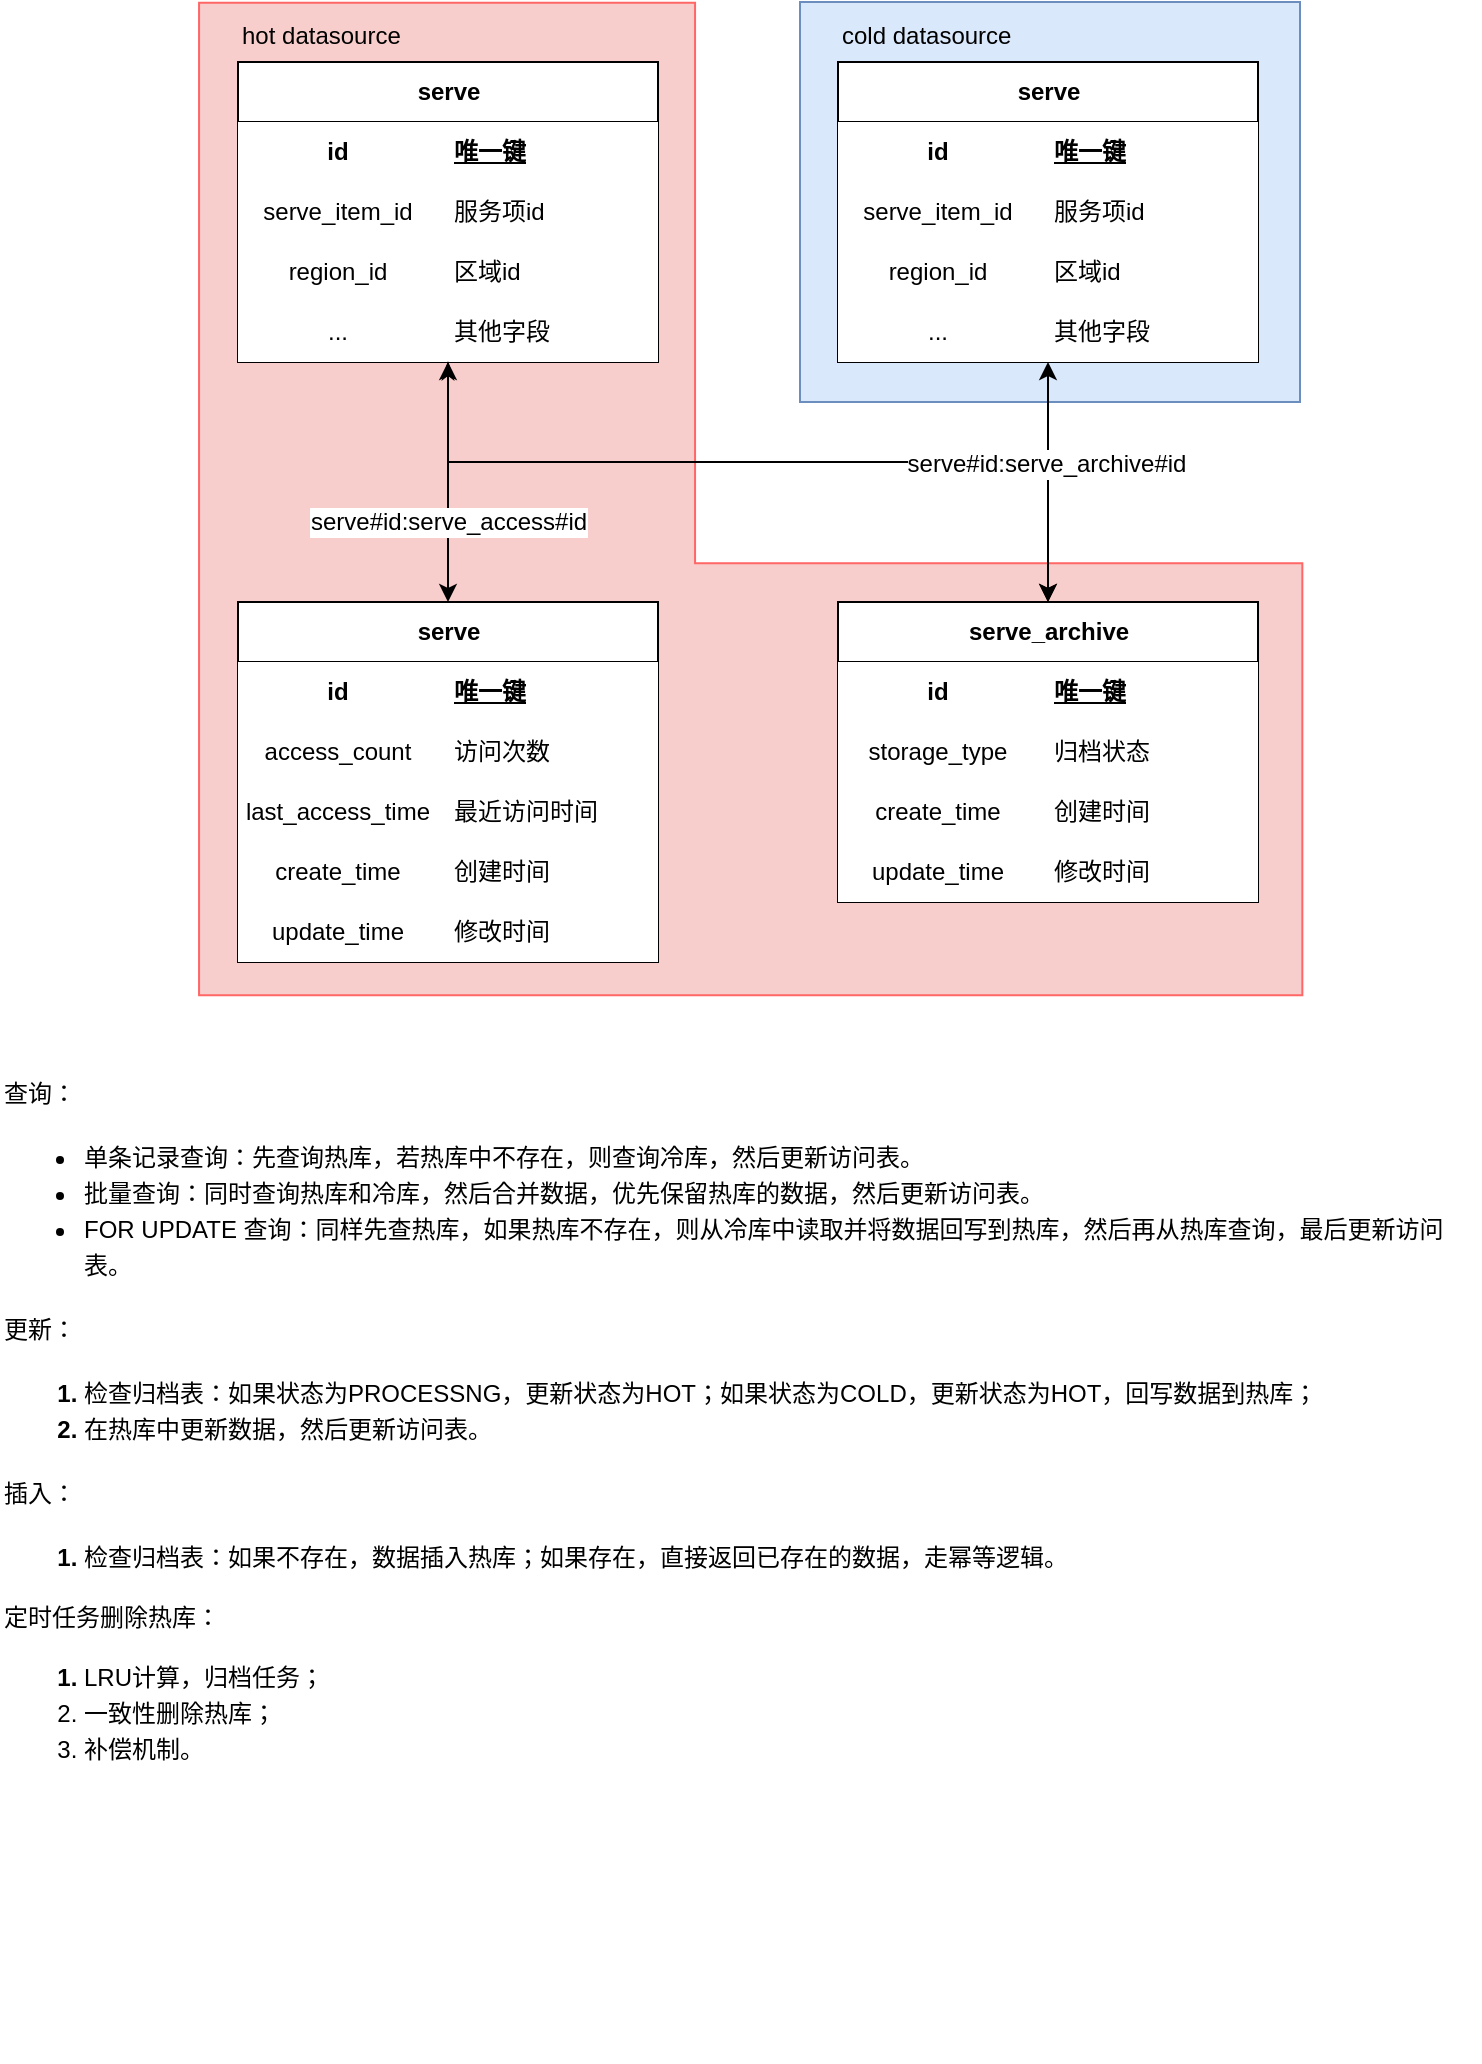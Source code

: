 <mxfile version="24.7.14">
  <diagram name="第 1 页" id="PuO4ZEIwW2zENcfACuKd">
    <mxGraphModel dx="1191" dy="618" grid="1" gridSize="10" guides="1" tooltips="1" connect="1" arrows="1" fold="1" page="1" pageScale="1" pageWidth="827" pageHeight="1169" background="none" math="0" shadow="0">
      <root>
        <mxCell id="0" />
        <mxCell id="1" parent="0" />
        <mxCell id="AhtTrzqivT7z7XCoUkm9-125" value="" style="rounded=0;whiteSpace=wrap;html=1;fillColor=#dae8fc;strokeColor=#6c8ebf;" vertex="1" parent="1">
          <mxGeometry x="440" y="30" width="250" height="200" as="geometry" />
        </mxCell>
        <mxCell id="AhtTrzqivT7z7XCoUkm9-122" value="" style="shape=corner;whiteSpace=wrap;html=1;dx=216;dy=248;rotation=-90;fillColor=#f8cecc;strokeColor=#FF6666;" vertex="1" parent="1">
          <mxGeometry x="167.25" y="2.64" width="496.21" height="551.64" as="geometry" />
        </mxCell>
        <mxCell id="AhtTrzqivT7z7XCoUkm9-84" value="" style="edgeStyle=none;curved=1;rounded=0;orthogonalLoop=1;jettySize=auto;html=1;fontSize=12;startSize=6;endSize=6;flowAnimation=0;startArrow=classic;startFill=1;endArrow=classic;endFill=1;" edge="1" parent="1" source="AhtTrzqivT7z7XCoUkm9-14" target="AhtTrzqivT7z7XCoUkm9-71">
          <mxGeometry relative="1" as="geometry" />
        </mxCell>
        <mxCell id="AhtTrzqivT7z7XCoUkm9-103" value="serve#id:serve_access#id" style="edgeLabel;html=1;align=center;verticalAlign=middle;resizable=0;points=[];fontSize=12;" vertex="1" connectable="0" parent="AhtTrzqivT7z7XCoUkm9-84">
          <mxGeometry x="-0.006" y="3" relative="1" as="geometry">
            <mxPoint x="-3" y="20" as="offset" />
          </mxGeometry>
        </mxCell>
        <mxCell id="AhtTrzqivT7z7XCoUkm9-14" value="serve" style="shape=table;startSize=30;container=1;collapsible=1;childLayout=tableLayout;fixedRows=1;rowLines=0;fontStyle=1;align=center;resizeLast=1;html=1;" vertex="1" parent="1">
          <mxGeometry x="159" y="60" width="210" height="150" as="geometry" />
        </mxCell>
        <mxCell id="AhtTrzqivT7z7XCoUkm9-15" value="" style="shape=tableRow;horizontal=0;startSize=0;swimlaneHead=0;swimlaneBody=0;fillColor=none;collapsible=0;dropTarget=0;points=[[0,0.5],[1,0.5]];portConstraint=eastwest;top=0;left=0;right=0;bottom=1;" vertex="1" parent="AhtTrzqivT7z7XCoUkm9-14">
          <mxGeometry y="30" width="210" height="30" as="geometry" />
        </mxCell>
        <mxCell id="AhtTrzqivT7z7XCoUkm9-16" value="id" style="shape=partialRectangle;connectable=0;fillColor=default;top=0;left=0;bottom=0;right=0;fontStyle=1;overflow=hidden;whiteSpace=wrap;html=1;" vertex="1" parent="AhtTrzqivT7z7XCoUkm9-15">
          <mxGeometry width="100" height="30" as="geometry">
            <mxRectangle width="100" height="30" as="alternateBounds" />
          </mxGeometry>
        </mxCell>
        <mxCell id="AhtTrzqivT7z7XCoUkm9-17" value="唯一键" style="shape=partialRectangle;connectable=0;fillColor=default;top=0;left=0;bottom=0;right=0;align=left;spacingLeft=6;fontStyle=5;overflow=hidden;whiteSpace=wrap;html=1;" vertex="1" parent="AhtTrzqivT7z7XCoUkm9-15">
          <mxGeometry x="100" width="110" height="30" as="geometry">
            <mxRectangle width="110" height="30" as="alternateBounds" />
          </mxGeometry>
        </mxCell>
        <mxCell id="AhtTrzqivT7z7XCoUkm9-18" value="" style="shape=tableRow;horizontal=0;startSize=0;swimlaneHead=0;swimlaneBody=0;fillColor=none;collapsible=0;dropTarget=0;points=[[0,0.5],[1,0.5]];portConstraint=eastwest;top=0;left=0;right=0;bottom=0;" vertex="1" parent="AhtTrzqivT7z7XCoUkm9-14">
          <mxGeometry y="60" width="210" height="30" as="geometry" />
        </mxCell>
        <mxCell id="AhtTrzqivT7z7XCoUkm9-19" value="serve_item_id" style="shape=partialRectangle;connectable=0;fillColor=default;top=0;left=0;bottom=0;right=0;editable=1;overflow=hidden;whiteSpace=wrap;html=1;" vertex="1" parent="AhtTrzqivT7z7XCoUkm9-18">
          <mxGeometry width="100" height="30" as="geometry">
            <mxRectangle width="100" height="30" as="alternateBounds" />
          </mxGeometry>
        </mxCell>
        <mxCell id="AhtTrzqivT7z7XCoUkm9-20" value="服务项id" style="shape=partialRectangle;connectable=0;fillColor=default;top=0;left=0;bottom=0;right=0;align=left;spacingLeft=6;overflow=hidden;whiteSpace=wrap;html=1;" vertex="1" parent="AhtTrzqivT7z7XCoUkm9-18">
          <mxGeometry x="100" width="110" height="30" as="geometry">
            <mxRectangle width="110" height="30" as="alternateBounds" />
          </mxGeometry>
        </mxCell>
        <mxCell id="AhtTrzqivT7z7XCoUkm9-21" value="" style="shape=tableRow;horizontal=0;startSize=0;swimlaneHead=0;swimlaneBody=0;fillColor=none;collapsible=0;dropTarget=0;points=[[0,0.5],[1,0.5]];portConstraint=eastwest;top=0;left=0;right=0;bottom=0;" vertex="1" parent="AhtTrzqivT7z7XCoUkm9-14">
          <mxGeometry y="90" width="210" height="30" as="geometry" />
        </mxCell>
        <mxCell id="AhtTrzqivT7z7XCoUkm9-22" value="region_id" style="shape=partialRectangle;connectable=0;fillColor=default;top=0;left=0;bottom=0;right=0;editable=1;overflow=hidden;whiteSpace=wrap;html=1;" vertex="1" parent="AhtTrzqivT7z7XCoUkm9-21">
          <mxGeometry width="100" height="30" as="geometry">
            <mxRectangle width="100" height="30" as="alternateBounds" />
          </mxGeometry>
        </mxCell>
        <mxCell id="AhtTrzqivT7z7XCoUkm9-23" value="区域id" style="shape=partialRectangle;connectable=0;fillColor=default;top=0;left=0;bottom=0;right=0;align=left;spacingLeft=6;overflow=hidden;whiteSpace=wrap;html=1;" vertex="1" parent="AhtTrzqivT7z7XCoUkm9-21">
          <mxGeometry x="100" width="110" height="30" as="geometry">
            <mxRectangle width="110" height="30" as="alternateBounds" />
          </mxGeometry>
        </mxCell>
        <mxCell id="AhtTrzqivT7z7XCoUkm9-24" value="" style="shape=tableRow;horizontal=0;startSize=0;swimlaneHead=0;swimlaneBody=0;fillColor=none;collapsible=0;dropTarget=0;points=[[0,0.5],[1,0.5]];portConstraint=eastwest;top=0;left=0;right=0;bottom=0;" vertex="1" parent="AhtTrzqivT7z7XCoUkm9-14">
          <mxGeometry y="120" width="210" height="30" as="geometry" />
        </mxCell>
        <mxCell id="AhtTrzqivT7z7XCoUkm9-25" value="..." style="shape=partialRectangle;connectable=0;fillColor=default;top=0;left=0;bottom=0;right=0;editable=1;overflow=hidden;whiteSpace=wrap;html=1;" vertex="1" parent="AhtTrzqivT7z7XCoUkm9-24">
          <mxGeometry width="100" height="30" as="geometry">
            <mxRectangle width="100" height="30" as="alternateBounds" />
          </mxGeometry>
        </mxCell>
        <mxCell id="AhtTrzqivT7z7XCoUkm9-26" value="其他字段" style="shape=partialRectangle;connectable=0;fillColor=default;top=0;left=0;bottom=0;right=0;align=left;spacingLeft=6;overflow=hidden;whiteSpace=wrap;html=1;" vertex="1" parent="AhtTrzqivT7z7XCoUkm9-24">
          <mxGeometry x="100" width="110" height="30" as="geometry">
            <mxRectangle width="110" height="30" as="alternateBounds" />
          </mxGeometry>
        </mxCell>
        <mxCell id="AhtTrzqivT7z7XCoUkm9-56" value="serve_archive" style="shape=table;startSize=30;container=1;collapsible=1;childLayout=tableLayout;fixedRows=1;rowLines=0;fontStyle=1;align=center;resizeLast=1;html=1;fillColor=default;fillStyle=auto;" vertex="1" parent="1">
          <mxGeometry x="459" y="330" width="210" height="150" as="geometry">
            <mxRectangle x="459" y="330" width="120" height="30" as="alternateBounds" />
          </mxGeometry>
        </mxCell>
        <mxCell id="AhtTrzqivT7z7XCoUkm9-57" value="" style="shape=tableRow;horizontal=0;startSize=0;swimlaneHead=0;swimlaneBody=0;fillColor=none;collapsible=0;dropTarget=0;points=[[0,0.5],[1,0.5]];portConstraint=eastwest;top=0;left=0;right=0;bottom=1;" vertex="1" parent="AhtTrzqivT7z7XCoUkm9-56">
          <mxGeometry y="30" width="210" height="30" as="geometry" />
        </mxCell>
        <mxCell id="AhtTrzqivT7z7XCoUkm9-58" value="id" style="shape=partialRectangle;connectable=0;fillColor=default;top=0;left=0;bottom=0;right=0;fontStyle=1;overflow=hidden;whiteSpace=wrap;html=1;" vertex="1" parent="AhtTrzqivT7z7XCoUkm9-57">
          <mxGeometry width="100" height="30" as="geometry">
            <mxRectangle width="100" height="30" as="alternateBounds" />
          </mxGeometry>
        </mxCell>
        <mxCell id="AhtTrzqivT7z7XCoUkm9-59" value="唯一键" style="shape=partialRectangle;connectable=0;fillColor=default;top=0;left=0;bottom=0;right=0;align=left;spacingLeft=6;fontStyle=5;overflow=hidden;whiteSpace=wrap;html=1;" vertex="1" parent="AhtTrzqivT7z7XCoUkm9-57">
          <mxGeometry x="100" width="110" height="30" as="geometry">
            <mxRectangle width="110" height="30" as="alternateBounds" />
          </mxGeometry>
        </mxCell>
        <mxCell id="AhtTrzqivT7z7XCoUkm9-60" value="" style="shape=tableRow;horizontal=0;startSize=0;swimlaneHead=0;swimlaneBody=0;fillColor=none;collapsible=0;dropTarget=0;points=[[0,0.5],[1,0.5]];portConstraint=eastwest;top=0;left=0;right=0;bottom=0;" vertex="1" parent="AhtTrzqivT7z7XCoUkm9-56">
          <mxGeometry y="60" width="210" height="30" as="geometry" />
        </mxCell>
        <mxCell id="AhtTrzqivT7z7XCoUkm9-61" value="storage_type" style="shape=partialRectangle;connectable=0;fillColor=default;top=0;left=0;bottom=0;right=0;editable=1;overflow=hidden;whiteSpace=wrap;html=1;" vertex="1" parent="AhtTrzqivT7z7XCoUkm9-60">
          <mxGeometry width="100" height="30" as="geometry">
            <mxRectangle width="100" height="30" as="alternateBounds" />
          </mxGeometry>
        </mxCell>
        <mxCell id="AhtTrzqivT7z7XCoUkm9-62" value="归档状态" style="shape=partialRectangle;connectable=0;fillColor=default;top=0;left=0;bottom=0;right=0;align=left;spacingLeft=6;overflow=hidden;whiteSpace=wrap;html=1;" vertex="1" parent="AhtTrzqivT7z7XCoUkm9-60">
          <mxGeometry x="100" width="110" height="30" as="geometry">
            <mxRectangle width="110" height="30" as="alternateBounds" />
          </mxGeometry>
        </mxCell>
        <mxCell id="AhtTrzqivT7z7XCoUkm9-63" value="" style="shape=tableRow;horizontal=0;startSize=0;swimlaneHead=0;swimlaneBody=0;fillColor=none;collapsible=0;dropTarget=0;points=[[0,0.5],[1,0.5]];portConstraint=eastwest;top=0;left=0;right=0;bottom=0;" vertex="1" parent="AhtTrzqivT7z7XCoUkm9-56">
          <mxGeometry y="90" width="210" height="30" as="geometry" />
        </mxCell>
        <mxCell id="AhtTrzqivT7z7XCoUkm9-64" value="create_time" style="shape=partialRectangle;connectable=0;fillColor=default;top=0;left=0;bottom=0;right=0;editable=1;overflow=hidden;whiteSpace=wrap;html=1;" vertex="1" parent="AhtTrzqivT7z7XCoUkm9-63">
          <mxGeometry width="100" height="30" as="geometry">
            <mxRectangle width="100" height="30" as="alternateBounds" />
          </mxGeometry>
        </mxCell>
        <mxCell id="AhtTrzqivT7z7XCoUkm9-65" value="创建时间" style="shape=partialRectangle;connectable=0;fillColor=default;top=0;left=0;bottom=0;right=0;align=left;spacingLeft=6;overflow=hidden;whiteSpace=wrap;html=1;" vertex="1" parent="AhtTrzqivT7z7XCoUkm9-63">
          <mxGeometry x="100" width="110" height="30" as="geometry">
            <mxRectangle width="110" height="30" as="alternateBounds" />
          </mxGeometry>
        </mxCell>
        <mxCell id="AhtTrzqivT7z7XCoUkm9-66" value="" style="shape=tableRow;horizontal=0;startSize=0;swimlaneHead=0;swimlaneBody=0;fillColor=none;collapsible=0;dropTarget=0;points=[[0,0.5],[1,0.5]];portConstraint=eastwest;top=0;left=0;right=0;bottom=0;" vertex="1" parent="AhtTrzqivT7z7XCoUkm9-56">
          <mxGeometry y="120" width="210" height="30" as="geometry" />
        </mxCell>
        <mxCell id="AhtTrzqivT7z7XCoUkm9-67" value="update_time" style="shape=partialRectangle;connectable=0;fillColor=default;top=0;left=0;bottom=0;right=0;editable=1;overflow=hidden;whiteSpace=wrap;html=1;" vertex="1" parent="AhtTrzqivT7z7XCoUkm9-66">
          <mxGeometry width="100" height="30" as="geometry">
            <mxRectangle width="100" height="30" as="alternateBounds" />
          </mxGeometry>
        </mxCell>
        <mxCell id="AhtTrzqivT7z7XCoUkm9-68" value="修改时间" style="shape=partialRectangle;connectable=0;fillColor=default;top=0;left=0;bottom=0;right=0;align=left;spacingLeft=6;overflow=hidden;whiteSpace=wrap;html=1;" vertex="1" parent="AhtTrzqivT7z7XCoUkm9-66">
          <mxGeometry x="100" width="110" height="30" as="geometry">
            <mxRectangle width="110" height="30" as="alternateBounds" />
          </mxGeometry>
        </mxCell>
        <mxCell id="AhtTrzqivT7z7XCoUkm9-71" value="serve" style="shape=table;startSize=30;container=1;collapsible=1;childLayout=tableLayout;fixedRows=1;rowLines=0;fontStyle=1;align=center;resizeLast=1;html=1;" vertex="1" parent="1">
          <mxGeometry x="159" y="330" width="210" height="180" as="geometry" />
        </mxCell>
        <mxCell id="AhtTrzqivT7z7XCoUkm9-72" value="" style="shape=tableRow;horizontal=0;startSize=0;swimlaneHead=0;swimlaneBody=0;fillColor=none;collapsible=0;dropTarget=0;points=[[0,0.5],[1,0.5]];portConstraint=eastwest;top=0;left=0;right=0;bottom=1;" vertex="1" parent="AhtTrzqivT7z7XCoUkm9-71">
          <mxGeometry y="30" width="210" height="30" as="geometry" />
        </mxCell>
        <mxCell id="AhtTrzqivT7z7XCoUkm9-73" value="id" style="shape=partialRectangle;connectable=0;fillColor=default;top=0;left=0;bottom=0;right=0;fontStyle=1;overflow=hidden;whiteSpace=wrap;html=1;" vertex="1" parent="AhtTrzqivT7z7XCoUkm9-72">
          <mxGeometry width="100" height="30" as="geometry">
            <mxRectangle width="100" height="30" as="alternateBounds" />
          </mxGeometry>
        </mxCell>
        <mxCell id="AhtTrzqivT7z7XCoUkm9-74" value="唯一键" style="shape=partialRectangle;connectable=0;fillColor=default;top=0;left=0;bottom=0;right=0;align=left;spacingLeft=6;fontStyle=5;overflow=hidden;whiteSpace=wrap;html=1;" vertex="1" parent="AhtTrzqivT7z7XCoUkm9-72">
          <mxGeometry x="100" width="110" height="30" as="geometry">
            <mxRectangle width="110" height="30" as="alternateBounds" />
          </mxGeometry>
        </mxCell>
        <mxCell id="AhtTrzqivT7z7XCoUkm9-75" value="" style="shape=tableRow;horizontal=0;startSize=0;swimlaneHead=0;swimlaneBody=0;fillColor=none;collapsible=0;dropTarget=0;points=[[0,0.5],[1,0.5]];portConstraint=eastwest;top=0;left=0;right=0;bottom=0;" vertex="1" parent="AhtTrzqivT7z7XCoUkm9-71">
          <mxGeometry y="60" width="210" height="30" as="geometry" />
        </mxCell>
        <mxCell id="AhtTrzqivT7z7XCoUkm9-76" value="access_count" style="shape=partialRectangle;connectable=0;fillColor=default;top=0;left=0;bottom=0;right=0;editable=1;overflow=hidden;whiteSpace=wrap;html=1;" vertex="1" parent="AhtTrzqivT7z7XCoUkm9-75">
          <mxGeometry width="100" height="30" as="geometry">
            <mxRectangle width="100" height="30" as="alternateBounds" />
          </mxGeometry>
        </mxCell>
        <mxCell id="AhtTrzqivT7z7XCoUkm9-77" value="访问次数" style="shape=partialRectangle;connectable=0;fillColor=default;top=0;left=0;bottom=0;right=0;align=left;spacingLeft=6;overflow=hidden;whiteSpace=wrap;html=1;" vertex="1" parent="AhtTrzqivT7z7XCoUkm9-75">
          <mxGeometry x="100" width="110" height="30" as="geometry">
            <mxRectangle width="110" height="30" as="alternateBounds" />
          </mxGeometry>
        </mxCell>
        <mxCell id="AhtTrzqivT7z7XCoUkm9-78" value="" style="shape=tableRow;horizontal=0;startSize=0;swimlaneHead=0;swimlaneBody=0;fillColor=none;collapsible=0;dropTarget=0;points=[[0,0.5],[1,0.5]];portConstraint=eastwest;top=0;left=0;right=0;bottom=0;" vertex="1" parent="AhtTrzqivT7z7XCoUkm9-71">
          <mxGeometry y="90" width="210" height="30" as="geometry" />
        </mxCell>
        <mxCell id="AhtTrzqivT7z7XCoUkm9-79" value="last_access_time" style="shape=partialRectangle;connectable=0;fillColor=default;top=0;left=0;bottom=0;right=0;editable=1;overflow=hidden;whiteSpace=wrap;html=1;" vertex="1" parent="AhtTrzqivT7z7XCoUkm9-78">
          <mxGeometry width="100" height="30" as="geometry">
            <mxRectangle width="100" height="30" as="alternateBounds" />
          </mxGeometry>
        </mxCell>
        <mxCell id="AhtTrzqivT7z7XCoUkm9-80" value="最近访问时间" style="shape=partialRectangle;connectable=0;fillColor=default;top=0;left=0;bottom=0;right=0;align=left;spacingLeft=6;overflow=hidden;whiteSpace=wrap;html=1;" vertex="1" parent="AhtTrzqivT7z7XCoUkm9-78">
          <mxGeometry x="100" width="110" height="30" as="geometry">
            <mxRectangle width="110" height="30" as="alternateBounds" />
          </mxGeometry>
        </mxCell>
        <mxCell id="AhtTrzqivT7z7XCoUkm9-81" value="" style="shape=tableRow;horizontal=0;startSize=0;swimlaneHead=0;swimlaneBody=0;fillColor=none;collapsible=0;dropTarget=0;points=[[0,0.5],[1,0.5]];portConstraint=eastwest;top=0;left=0;right=0;bottom=0;" vertex="1" parent="AhtTrzqivT7z7XCoUkm9-71">
          <mxGeometry y="120" width="210" height="30" as="geometry" />
        </mxCell>
        <mxCell id="AhtTrzqivT7z7XCoUkm9-82" value="create_time" style="shape=partialRectangle;connectable=0;fillColor=default;top=0;left=0;bottom=0;right=0;editable=1;overflow=hidden;whiteSpace=wrap;html=1;" vertex="1" parent="AhtTrzqivT7z7XCoUkm9-81">
          <mxGeometry width="100" height="30" as="geometry">
            <mxRectangle width="100" height="30" as="alternateBounds" />
          </mxGeometry>
        </mxCell>
        <mxCell id="AhtTrzqivT7z7XCoUkm9-83" value="创建时间" style="shape=partialRectangle;connectable=0;fillColor=default;top=0;left=0;bottom=0;right=0;align=left;spacingLeft=6;overflow=hidden;whiteSpace=wrap;html=1;" vertex="1" parent="AhtTrzqivT7z7XCoUkm9-81">
          <mxGeometry x="100" width="110" height="30" as="geometry">
            <mxRectangle width="110" height="30" as="alternateBounds" />
          </mxGeometry>
        </mxCell>
        <mxCell id="AhtTrzqivT7z7XCoUkm9-100" value="" style="shape=tableRow;horizontal=0;startSize=0;swimlaneHead=0;swimlaneBody=0;fillColor=none;collapsible=0;dropTarget=0;points=[[0,0.5],[1,0.5]];portConstraint=eastwest;top=0;left=0;right=0;bottom=0;" vertex="1" parent="AhtTrzqivT7z7XCoUkm9-71">
          <mxGeometry y="150" width="210" height="30" as="geometry" />
        </mxCell>
        <mxCell id="AhtTrzqivT7z7XCoUkm9-101" value="update_time" style="shape=partialRectangle;connectable=0;fillColor=default;top=0;left=0;bottom=0;right=0;editable=1;overflow=hidden;whiteSpace=wrap;html=1;" vertex="1" parent="AhtTrzqivT7z7XCoUkm9-100">
          <mxGeometry width="100" height="30" as="geometry">
            <mxRectangle width="100" height="30" as="alternateBounds" />
          </mxGeometry>
        </mxCell>
        <mxCell id="AhtTrzqivT7z7XCoUkm9-102" value="修改时间" style="shape=partialRectangle;connectable=0;fillColor=default;top=0;left=0;bottom=0;right=0;align=left;spacingLeft=6;overflow=hidden;whiteSpace=wrap;html=1;" vertex="1" parent="AhtTrzqivT7z7XCoUkm9-100">
          <mxGeometry x="100" width="110" height="30" as="geometry">
            <mxRectangle width="110" height="30" as="alternateBounds" />
          </mxGeometry>
        </mxCell>
        <mxCell id="AhtTrzqivT7z7XCoUkm9-104" value="&lt;font style=&quot;font-size: 12px;&quot;&gt;hot datasource&lt;/font&gt;" style="text;strokeColor=none;fillColor=none;html=1;align=left;verticalAlign=middle;whiteSpace=wrap;rounded=0;fontSize=16;" vertex="1" parent="1">
          <mxGeometry x="159" y="30" width="210" height="30" as="geometry" />
        </mxCell>
        <mxCell id="AhtTrzqivT7z7XCoUkm9-105" value="&lt;font style=&quot;font-size: 12px;&quot;&gt;cold datasource&lt;/font&gt;" style="text;strokeColor=none;fillColor=none;html=1;align=left;verticalAlign=middle;whiteSpace=wrap;rounded=0;fontSize=16;" vertex="1" parent="1">
          <mxGeometry x="459" y="30" width="210" height="30" as="geometry" />
        </mxCell>
        <mxCell id="AhtTrzqivT7z7XCoUkm9-126" style="edgeStyle=orthogonalEdgeStyle;rounded=0;orthogonalLoop=1;jettySize=auto;html=1;entryX=0.5;entryY=0;entryDx=0;entryDy=0;startArrow=classicThin;startFill=1;exitX=0.5;exitY=1;exitDx=0;exitDy=0;" edge="1" parent="1" source="AhtTrzqivT7z7XCoUkm9-14" target="AhtTrzqivT7z7XCoUkm9-56">
          <mxGeometry relative="1" as="geometry">
            <mxPoint x="574" y="220" as="sourcePoint" />
            <mxPoint x="574" y="340" as="targetPoint" />
            <Array as="points">
              <mxPoint x="264" y="260" />
              <mxPoint x="564" y="260" />
            </Array>
          </mxGeometry>
        </mxCell>
        <mxCell id="AhtTrzqivT7z7XCoUkm9-119" style="edgeStyle=orthogonalEdgeStyle;rounded=0;orthogonalLoop=1;jettySize=auto;html=1;entryX=0.5;entryY=0;entryDx=0;entryDy=0;startArrow=classic;startFill=1;endArrow=classic;endFill=1;" edge="1" parent="1" source="AhtTrzqivT7z7XCoUkm9-106" target="AhtTrzqivT7z7XCoUkm9-56">
          <mxGeometry relative="1" as="geometry" />
        </mxCell>
        <mxCell id="AhtTrzqivT7z7XCoUkm9-120" value="&lt;span style=&quot;font-size: 12px;&quot;&gt;serve#id:serve_archive#id&lt;/span&gt;" style="edgeLabel;html=1;align=center;verticalAlign=middle;resizable=0;points=[];" vertex="1" connectable="0" parent="AhtTrzqivT7z7XCoUkm9-119">
          <mxGeometry x="-0.161" y="-1" relative="1" as="geometry">
            <mxPoint as="offset" />
          </mxGeometry>
        </mxCell>
        <mxCell id="AhtTrzqivT7z7XCoUkm9-106" value="serve" style="shape=table;startSize=30;container=1;collapsible=1;childLayout=tableLayout;fixedRows=1;rowLines=0;fontStyle=1;align=center;resizeLast=1;html=1;" vertex="1" parent="1">
          <mxGeometry x="459" y="60" width="210" height="150" as="geometry" />
        </mxCell>
        <mxCell id="AhtTrzqivT7z7XCoUkm9-107" value="" style="shape=tableRow;horizontal=0;startSize=0;swimlaneHead=0;swimlaneBody=0;fillColor=none;collapsible=0;dropTarget=0;points=[[0,0.5],[1,0.5]];portConstraint=eastwest;top=0;left=0;right=0;bottom=1;" vertex="1" parent="AhtTrzqivT7z7XCoUkm9-106">
          <mxGeometry y="30" width="210" height="30" as="geometry" />
        </mxCell>
        <mxCell id="AhtTrzqivT7z7XCoUkm9-108" value="id" style="shape=partialRectangle;connectable=0;fillColor=default;top=0;left=0;bottom=0;right=0;fontStyle=1;overflow=hidden;whiteSpace=wrap;html=1;" vertex="1" parent="AhtTrzqivT7z7XCoUkm9-107">
          <mxGeometry width="100" height="30" as="geometry">
            <mxRectangle width="100" height="30" as="alternateBounds" />
          </mxGeometry>
        </mxCell>
        <mxCell id="AhtTrzqivT7z7XCoUkm9-109" value="唯一键" style="shape=partialRectangle;connectable=0;fillColor=default;top=0;left=0;bottom=0;right=0;align=left;spacingLeft=6;fontStyle=5;overflow=hidden;whiteSpace=wrap;html=1;" vertex="1" parent="AhtTrzqivT7z7XCoUkm9-107">
          <mxGeometry x="100" width="110" height="30" as="geometry">
            <mxRectangle width="110" height="30" as="alternateBounds" />
          </mxGeometry>
        </mxCell>
        <mxCell id="AhtTrzqivT7z7XCoUkm9-110" value="" style="shape=tableRow;horizontal=0;startSize=0;swimlaneHead=0;swimlaneBody=0;fillColor=none;collapsible=0;dropTarget=0;points=[[0,0.5],[1,0.5]];portConstraint=eastwest;top=0;left=0;right=0;bottom=0;" vertex="1" parent="AhtTrzqivT7z7XCoUkm9-106">
          <mxGeometry y="60" width="210" height="30" as="geometry" />
        </mxCell>
        <mxCell id="AhtTrzqivT7z7XCoUkm9-111" value="serve_item_id" style="shape=partialRectangle;connectable=0;fillColor=default;top=0;left=0;bottom=0;right=0;editable=1;overflow=hidden;whiteSpace=wrap;html=1;" vertex="1" parent="AhtTrzqivT7z7XCoUkm9-110">
          <mxGeometry width="100" height="30" as="geometry">
            <mxRectangle width="100" height="30" as="alternateBounds" />
          </mxGeometry>
        </mxCell>
        <mxCell id="AhtTrzqivT7z7XCoUkm9-112" value="服务项id" style="shape=partialRectangle;connectable=0;fillColor=default;top=0;left=0;bottom=0;right=0;align=left;spacingLeft=6;overflow=hidden;whiteSpace=wrap;html=1;" vertex="1" parent="AhtTrzqivT7z7XCoUkm9-110">
          <mxGeometry x="100" width="110" height="30" as="geometry">
            <mxRectangle width="110" height="30" as="alternateBounds" />
          </mxGeometry>
        </mxCell>
        <mxCell id="AhtTrzqivT7z7XCoUkm9-113" value="" style="shape=tableRow;horizontal=0;startSize=0;swimlaneHead=0;swimlaneBody=0;fillColor=none;collapsible=0;dropTarget=0;points=[[0,0.5],[1,0.5]];portConstraint=eastwest;top=0;left=0;right=0;bottom=0;" vertex="1" parent="AhtTrzqivT7z7XCoUkm9-106">
          <mxGeometry y="90" width="210" height="30" as="geometry" />
        </mxCell>
        <mxCell id="AhtTrzqivT7z7XCoUkm9-114" value="region_id" style="shape=partialRectangle;connectable=0;fillColor=default;top=0;left=0;bottom=0;right=0;editable=1;overflow=hidden;whiteSpace=wrap;html=1;" vertex="1" parent="AhtTrzqivT7z7XCoUkm9-113">
          <mxGeometry width="100" height="30" as="geometry">
            <mxRectangle width="100" height="30" as="alternateBounds" />
          </mxGeometry>
        </mxCell>
        <mxCell id="AhtTrzqivT7z7XCoUkm9-115" value="区域id" style="shape=partialRectangle;connectable=0;fillColor=default;top=0;left=0;bottom=0;right=0;align=left;spacingLeft=6;overflow=hidden;whiteSpace=wrap;html=1;" vertex="1" parent="AhtTrzqivT7z7XCoUkm9-113">
          <mxGeometry x="100" width="110" height="30" as="geometry">
            <mxRectangle width="110" height="30" as="alternateBounds" />
          </mxGeometry>
        </mxCell>
        <mxCell id="AhtTrzqivT7z7XCoUkm9-116" value="" style="shape=tableRow;horizontal=0;startSize=0;swimlaneHead=0;swimlaneBody=0;fillColor=none;collapsible=0;dropTarget=0;points=[[0,0.5],[1,0.5]];portConstraint=eastwest;top=0;left=0;right=0;bottom=0;" vertex="1" parent="AhtTrzqivT7z7XCoUkm9-106">
          <mxGeometry y="120" width="210" height="30" as="geometry" />
        </mxCell>
        <mxCell id="AhtTrzqivT7z7XCoUkm9-117" value="..." style="shape=partialRectangle;connectable=0;fillColor=default;top=0;left=0;bottom=0;right=0;editable=1;overflow=hidden;whiteSpace=wrap;html=1;" vertex="1" parent="AhtTrzqivT7z7XCoUkm9-116">
          <mxGeometry width="100" height="30" as="geometry">
            <mxRectangle width="100" height="30" as="alternateBounds" />
          </mxGeometry>
        </mxCell>
        <mxCell id="AhtTrzqivT7z7XCoUkm9-118" value="其他字段" style="shape=partialRectangle;connectable=0;fillColor=default;top=0;left=0;bottom=0;right=0;align=left;spacingLeft=6;overflow=hidden;whiteSpace=wrap;html=1;" vertex="1" parent="AhtTrzqivT7z7XCoUkm9-116">
          <mxGeometry x="100" width="110" height="30" as="geometry">
            <mxRectangle width="110" height="30" as="alternateBounds" />
          </mxGeometry>
        </mxCell>
        <mxCell id="AhtTrzqivT7z7XCoUkm9-121" value="&lt;h3 style=&quot;--un-rotate: 0; --un-rotate-x: 0; --un-rotate-y: 0; --un-rotate-z: 0; --un-scale-x: 1; --un-scale-y: 1; --un-scale-z: 1; --un-skew-x: 0; --un-skew-y: 0; --un-translate-x: 0; --un-translate-y: 0; --un-translate-z: 0; --un-pan-x: ; --un-pan-y: ; --un-pinch-zoom: ; --un-scroll-snap-strictness: proximity; --un-ordinal: ; --un-slashed-zero: ; --un-numeric-figure: ; --un-numeric-spacing: ; --un-numeric-fraction: ; --un-border-spacing-x: 0; --un-border-spacing-y: 0; --un-ring-offset-shadow: 0 0 transparent; --un-ring-shadow: 0 0 transparent; --un-shadow-inset: ; --un-shadow: 0 0 transparent; --un-ring-inset: ; --un-ring-offset-width: 0px; --un-ring-offset-color: #fff; --un-ring-width: 0px; --un-ring-color: rgba(147,197,253,.5); --un-blur: ; --un-brightness: ; --un-contrast: ; --un-drop-shadow: ; --un-grayscale: ; --un-hue-rotate: ; --un-invert: ; --un-saturate: ; --un-sepia: ; --un-backdrop-blur: ; --un-backdrop-brightness: ; --un-backdrop-contrast: ; --un-backdrop-grayscale: ; --un-backdrop-hue-rotate: ; --un-backdrop-invert: ; --un-backdrop-opacity: ; --un-backdrop-saturate: ; --un-backdrop-sepia: ; box-sizing: border-box; line-height: 150%; margin: 0.571em 0px;&quot; data-spm-anchor-id=&quot;5176.281.0.i9.4e215d27jnmHrr&quot;&gt;&lt;span style=&quot;font-size: 12px; font-weight: normal;&quot;&gt;&lt;font style=&quot;font-size: 12px;&quot;&gt;查询：&lt;/font&gt;&lt;/span&gt;&lt;/h3&gt;&lt;h3 style=&quot;--un-rotate: 0; --un-rotate-x: 0; --un-rotate-y: 0; --un-rotate-z: 0; --un-scale-x: 1; --un-scale-y: 1; --un-scale-z: 1; --un-skew-x: 0; --un-skew-y: 0; --un-translate-x: 0; --un-translate-y: 0; --un-translate-z: 0; --un-pan-x: ; --un-pan-y: ; --un-pinch-zoom: ; --un-scroll-snap-strictness: proximity; --un-ordinal: ; --un-slashed-zero: ; --un-numeric-figure: ; --un-numeric-spacing: ; --un-numeric-fraction: ; --un-border-spacing-x: 0; --un-border-spacing-y: 0; --un-ring-offset-shadow: 0 0 transparent; --un-ring-shadow: 0 0 transparent; --un-shadow-inset: ; --un-shadow: 0 0 transparent; --un-ring-inset: ; --un-ring-offset-width: 0px; --un-ring-offset-color: #fff; --un-ring-width: 0px; --un-ring-color: rgba(147,197,253,.5); --un-blur: ; --un-brightness: ; --un-contrast: ; --un-drop-shadow: ; --un-grayscale: ; --un-hue-rotate: ; --un-invert: ; --un-saturate: ; --un-sepia: ; --un-backdrop-blur: ; --un-backdrop-brightness: ; --un-backdrop-contrast: ; --un-backdrop-grayscale: ; --un-backdrop-hue-rotate: ; --un-backdrop-invert: ; --un-backdrop-opacity: ; --un-backdrop-saturate: ; --un-backdrop-sepia: ; box-sizing: border-box; line-height: 150%; margin: 0.571em 0px;&quot; data-spm-anchor-id=&quot;5176.281.0.i9.4e215d27jnmHrr&quot;&gt;&lt;ul style=&quot;font-size: 12px; line-height: 150%;&quot;&gt;&lt;li&gt;&lt;font style=&quot;font-size: 12px; font-weight: normal;&quot;&gt;单条记录查询：先查询热库，若热库中不存在，则查询冷库，然后更新访问表。&lt;/font&gt;&lt;/li&gt;&lt;li&gt;&lt;font style=&quot;font-size: 12px; font-weight: normal;&quot;&gt;批量查询：同时查询热库和冷库，然后合并数据，优先保留热库的数据，然后更新访问表。&lt;/font&gt;&lt;/li&gt;&lt;li&gt;&lt;font style=&quot;font-size: 12px; font-weight: normal;&quot;&gt;FOR UPDATE 查询：同样先查热库，如果热库不存在，则从冷库中读取并将数据回写到热库，然后再从热库查询，最后更新访问表。&lt;/font&gt;&lt;/li&gt;&lt;/ul&gt;&lt;/h3&gt;&lt;div style=&quot;line-height: 150%;&quot;&gt;&lt;h3 style=&quot;--un-rotate: 0; --un-rotate-x: 0; --un-rotate-y: 0; --un-rotate-z: 0; --un-scale-x: 1; --un-scale-y: 1; --un-scale-z: 1; --un-skew-x: 0; --un-skew-y: 0; --un-translate-x: 0; --un-translate-y: 0; --un-translate-z: 0; --un-pan-x: ; --un-pan-y: ; --un-pinch-zoom: ; --un-scroll-snap-strictness: proximity; --un-ordinal: ; --un-slashed-zero: ; --un-numeric-figure: ; --un-numeric-spacing: ; --un-numeric-fraction: ; --un-border-spacing-x: 0; --un-border-spacing-y: 0; --un-ring-offset-shadow: 0 0 transparent; --un-ring-shadow: 0 0 transparent; --un-shadow-inset: ; --un-shadow: 0 0 transparent; --un-ring-inset: ; --un-ring-offset-width: 0px; --un-ring-offset-color: #fff; --un-ring-width: 0px; --un-ring-color: rgba(147,197,253,.5); --un-blur: ; --un-brightness: ; --un-contrast: ; --un-drop-shadow: ; --un-grayscale: ; --un-hue-rotate: ; --un-invert: ; --un-saturate: ; --un-sepia: ; --un-backdrop-blur: ; --un-backdrop-brightness: ; --un-backdrop-contrast: ; --un-backdrop-grayscale: ; --un-backdrop-hue-rotate: ; --un-backdrop-invert: ; --un-backdrop-opacity: ; --un-backdrop-saturate: ; --un-backdrop-sepia: ; box-sizing: border-box; line-height: 150%; margin: 0.571em 0px;&quot; data-spm-anchor-id=&quot;5176.281.0.i9.4e215d27jnmHrr&quot;&gt;&lt;span style=&quot;font-size: 12px; font-weight: normal;&quot;&gt;&lt;font style=&quot;font-size: 12px;&quot;&gt;更新：&lt;/font&gt;&lt;/span&gt;&lt;/h3&gt;&lt;h3 style=&quot;--un-rotate: 0; --un-rotate-x: 0; --un-rotate-y: 0; --un-rotate-z: 0; --un-scale-x: 1; --un-scale-y: 1; --un-scale-z: 1; --un-skew-x: 0; --un-skew-y: 0; --un-translate-x: 0; --un-translate-y: 0; --un-translate-z: 0; --un-pan-x: ; --un-pan-y: ; --un-pinch-zoom: ; --un-scroll-snap-strictness: proximity; --un-ordinal: ; --un-slashed-zero: ; --un-numeric-figure: ; --un-numeric-spacing: ; --un-numeric-fraction: ; --un-border-spacing-x: 0; --un-border-spacing-y: 0; --un-ring-offset-shadow: 0 0 transparent; --un-ring-shadow: 0 0 transparent; --un-shadow-inset: ; --un-shadow: 0 0 transparent; --un-ring-inset: ; --un-ring-offset-width: 0px; --un-ring-offset-color: #fff; --un-ring-width: 0px; --un-ring-color: rgba(147,197,253,.5); --un-blur: ; --un-brightness: ; --un-contrast: ; --un-drop-shadow: ; --un-grayscale: ; --un-hue-rotate: ; --un-invert: ; --un-saturate: ; --un-sepia: ; --un-backdrop-blur: ; --un-backdrop-brightness: ; --un-backdrop-contrast: ; --un-backdrop-grayscale: ; --un-backdrop-hue-rotate: ; --un-backdrop-invert: ; --un-backdrop-opacity: ; --un-backdrop-saturate: ; --un-backdrop-sepia: ; box-sizing: border-box; line-height: 150%; margin: 0.571em 0px;&quot; data-spm-anchor-id=&quot;5176.281.0.i9.4e215d27jnmHrr&quot;&gt;&lt;ol style=&quot;font-size: 12px; line-height: 150%;&quot;&gt;&lt;li style=&quot;&quot;&gt;&lt;font style=&quot;font-size: 12px; font-weight: normal;&quot;&gt;检查归档表：如果状态为PROCESSNG，更新状态为HOT；如果状态为COLD，更新状态为HOT，回写数据到热库；&lt;/font&gt;&lt;/li&gt;&lt;li style=&quot;&quot;&gt;&lt;span style=&quot;font-weight: normal;&quot;&gt;在热库中更新数据，然后更新访问表。&lt;/span&gt;&lt;/li&gt;&lt;/ol&gt;&lt;span style=&quot;font-size: 12px; font-weight: 400;&quot;&gt;插入：&lt;/span&gt;&lt;/h3&gt;&lt;div style=&quot;line-height: 150%;&quot;&gt;&lt;ol style=&quot;font-weight: 700; line-height: 150%;&quot;&gt;&lt;li&gt;&lt;font style=&quot;font-weight: normal;&quot;&gt;检查归档表：如果不存在，数据插入热库；如果存在，直接返回已存在的数据，走幂等逻辑。&lt;/font&gt;&lt;/li&gt;&lt;/ol&gt;&lt;div&gt;定时任务删除热库：&lt;/div&gt;&lt;div&gt;&lt;ol style=&quot;line-height: 18px;&quot;&gt;&lt;li style=&quot;font-weight: 700;&quot;&gt;&lt;font style=&quot;font-weight: normal;&quot;&gt;LRU计算，归档任务；&lt;/font&gt;&lt;/li&gt;&lt;li style=&quot;&quot;&gt;一致性删除热库；&lt;/li&gt;&lt;li style=&quot;&quot;&gt;补偿机制。&lt;/li&gt;&lt;/ol&gt;&lt;/div&gt;&lt;/div&gt;&lt;/div&gt;" style="text;strokeColor=none;align=left;fillColor=none;html=1;verticalAlign=top;whiteSpace=wrap;rounded=0;" vertex="1" parent="1">
          <mxGeometry x="40" y="550" width="740" height="510" as="geometry" />
        </mxCell>
      </root>
    </mxGraphModel>
  </diagram>
</mxfile>

